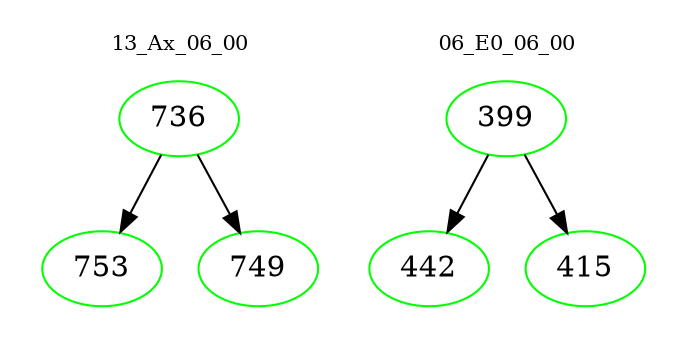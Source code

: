 digraph{
subgraph cluster_0 {
color = white
label = "13_Ax_06_00";
fontsize=10;
T0_736 [label="736", color="green"]
T0_736 -> T0_753 [color="black"]
T0_753 [label="753", color="green"]
T0_736 -> T0_749 [color="black"]
T0_749 [label="749", color="green"]
}
subgraph cluster_1 {
color = white
label = "06_E0_06_00";
fontsize=10;
T1_399 [label="399", color="green"]
T1_399 -> T1_442 [color="black"]
T1_442 [label="442", color="green"]
T1_399 -> T1_415 [color="black"]
T1_415 [label="415", color="green"]
}
}
